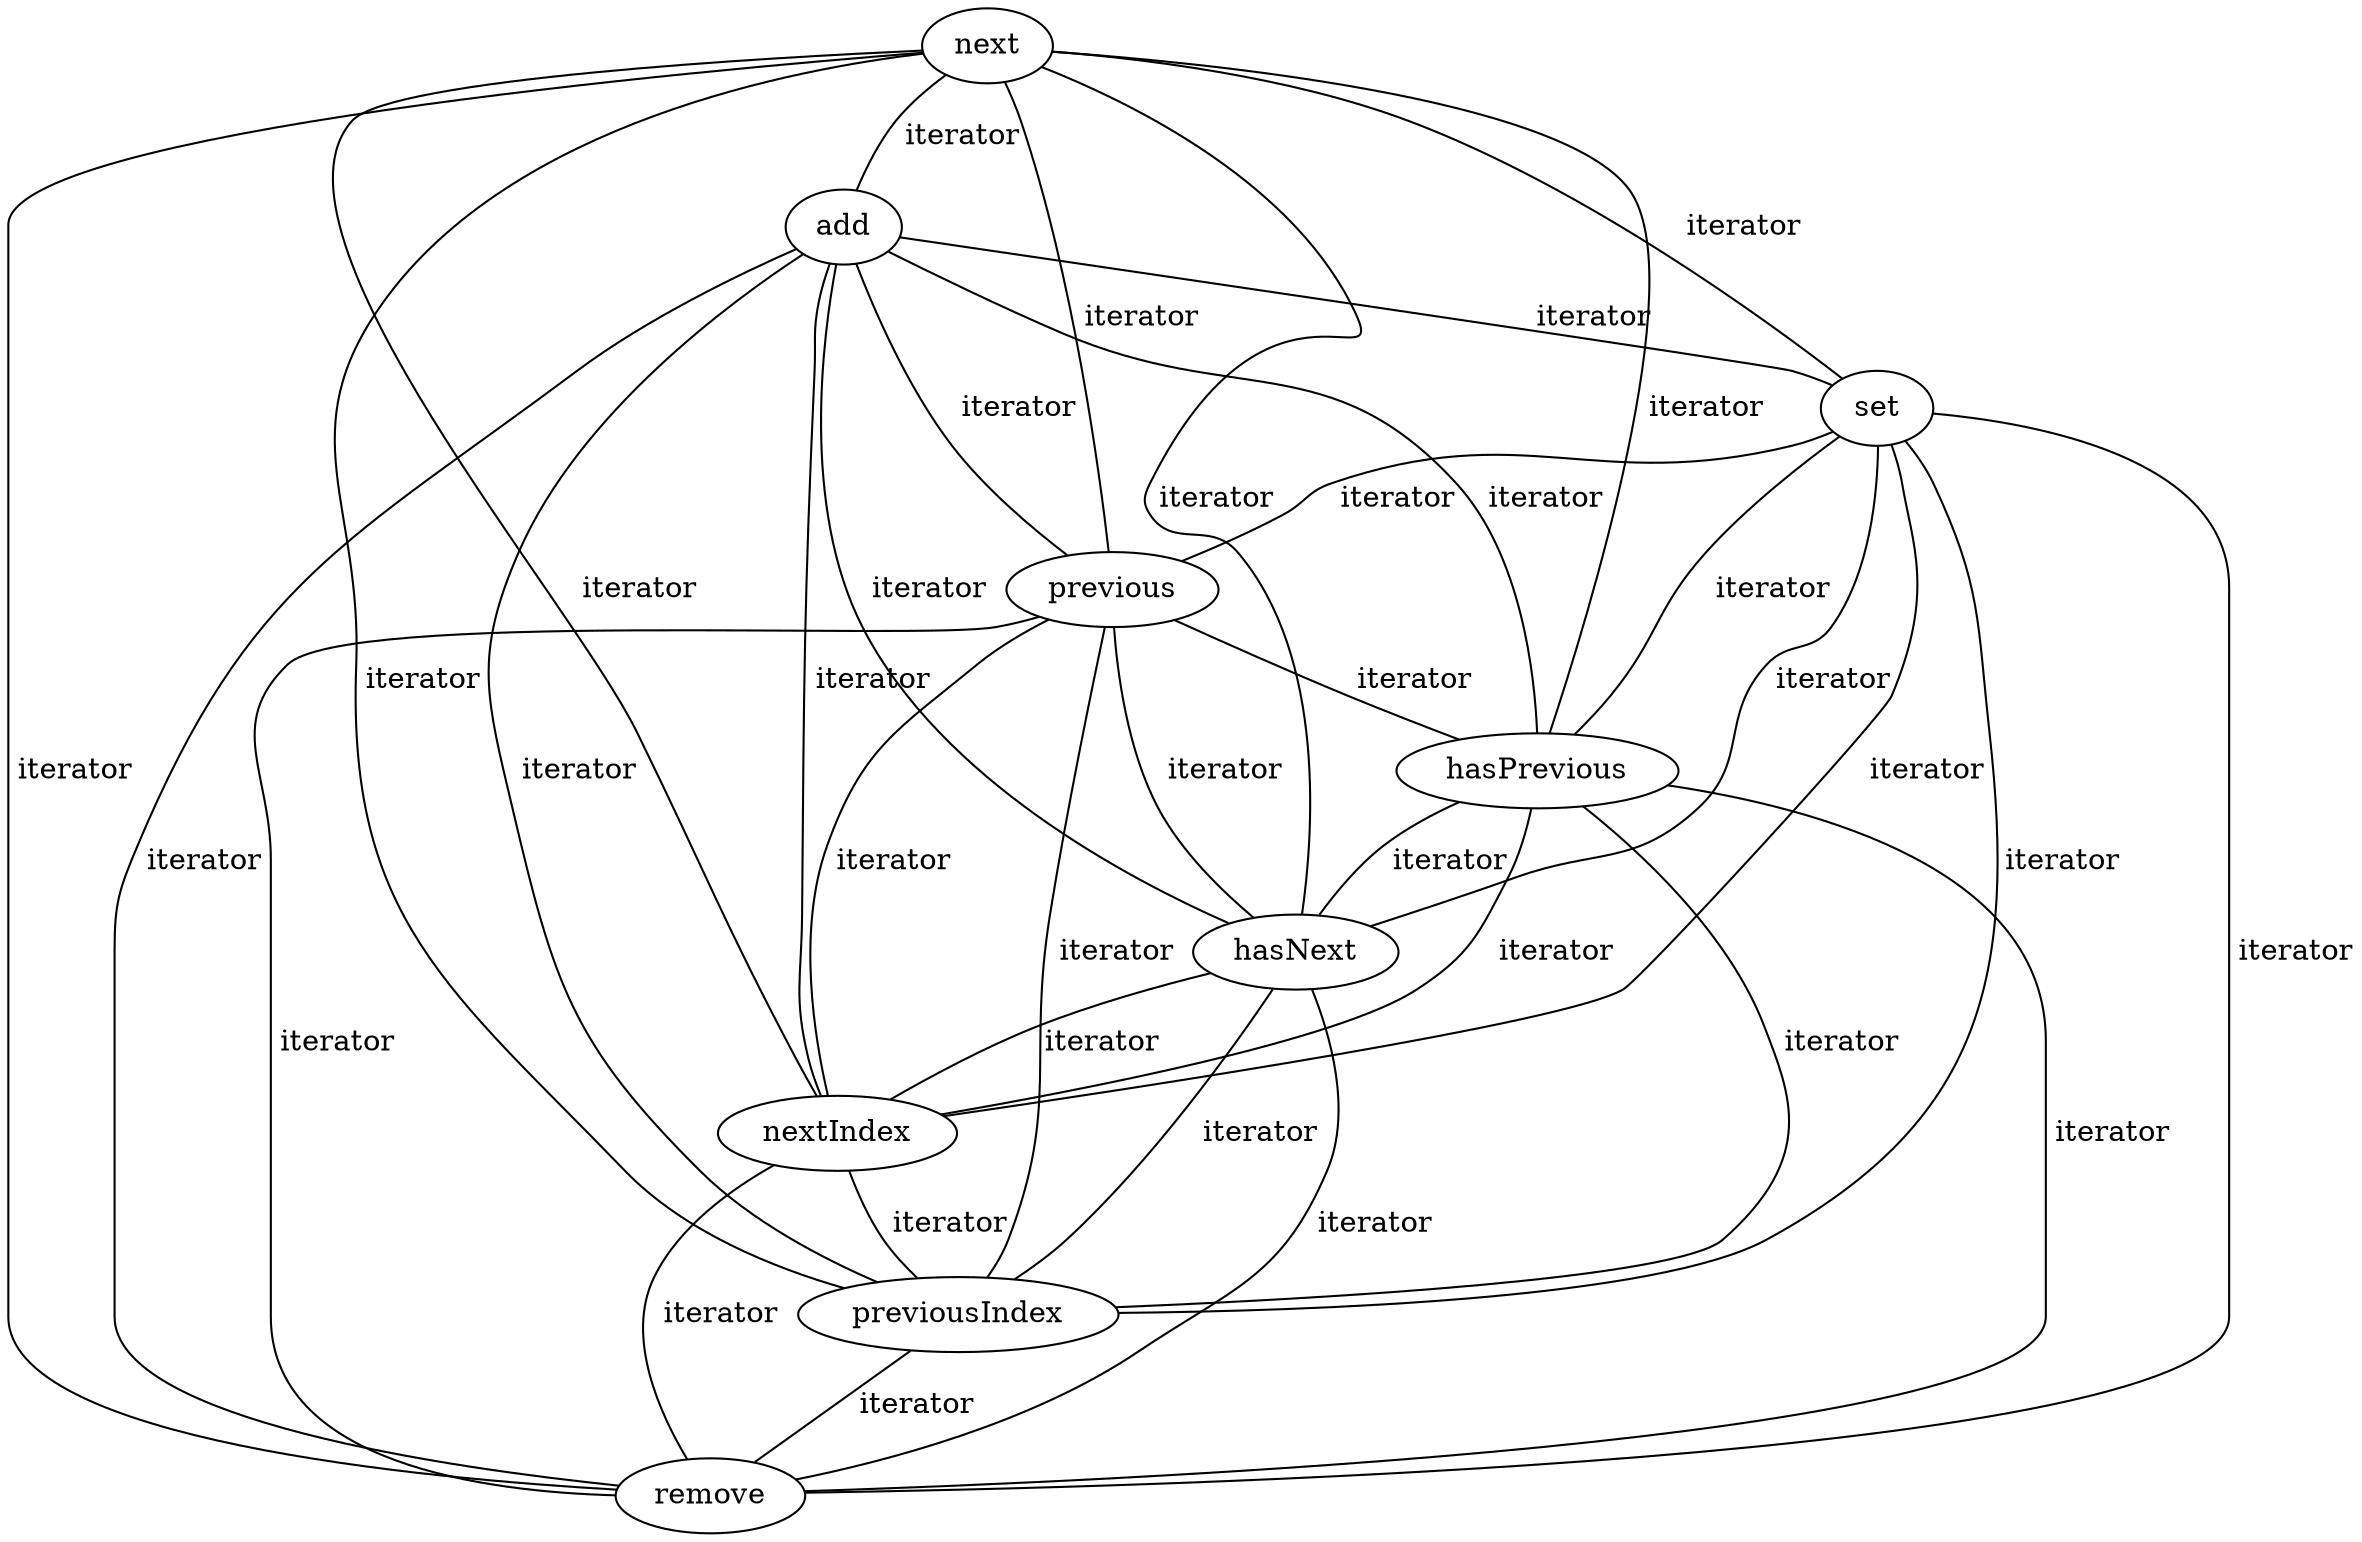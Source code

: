 digraph G {
next;
add;
set;
previous;
hasPrevious;
hasNext;
nextIndex;
previousIndex;
remove;
next -> add [label=" iterator", dir=none];
next -> set [label=" iterator", dir=none];
next -> previous [label=" iterator", dir=none];
next -> hasPrevious [label=" iterator", dir=none];
next -> hasNext [label=" iterator", dir=none];
next -> nextIndex [label=" iterator", dir=none];
next -> previousIndex [label=" iterator", dir=none];
next -> remove [label=" iterator", dir=none];
add -> set [label=" iterator", dir=none];
add -> previous [label=" iterator", dir=none];
add -> hasPrevious [label=" iterator", dir=none];
add -> hasNext [label=" iterator", dir=none];
add -> nextIndex [label=" iterator", dir=none];
add -> previousIndex [label=" iterator", dir=none];
add -> remove [label=" iterator", dir=none];
set -> previous [label=" iterator", dir=none];
set -> hasPrevious [label=" iterator", dir=none];
set -> hasNext [label=" iterator", dir=none];
set -> nextIndex [label=" iterator", dir=none];
set -> previousIndex [label=" iterator", dir=none];
set -> remove [label=" iterator", dir=none];
previous -> hasPrevious [label=" iterator", dir=none];
previous -> hasNext [label=" iterator", dir=none];
previous -> nextIndex [label=" iterator", dir=none];
previous -> previousIndex [label=" iterator", dir=none];
previous -> remove [label=" iterator", dir=none];
hasPrevious -> hasNext [label=" iterator", dir=none];
hasPrevious -> nextIndex [label=" iterator", dir=none];
hasPrevious -> previousIndex [label=" iterator", dir=none];
hasPrevious -> remove [label=" iterator", dir=none];
hasNext -> nextIndex [label=" iterator", dir=none];
hasNext -> previousIndex [label=" iterator", dir=none];
hasNext -> remove [label=" iterator", dir=none];
nextIndex -> previousIndex [label=" iterator", dir=none];
nextIndex -> remove [label=" iterator", dir=none];
previousIndex -> remove [label=" iterator", dir=none];
}